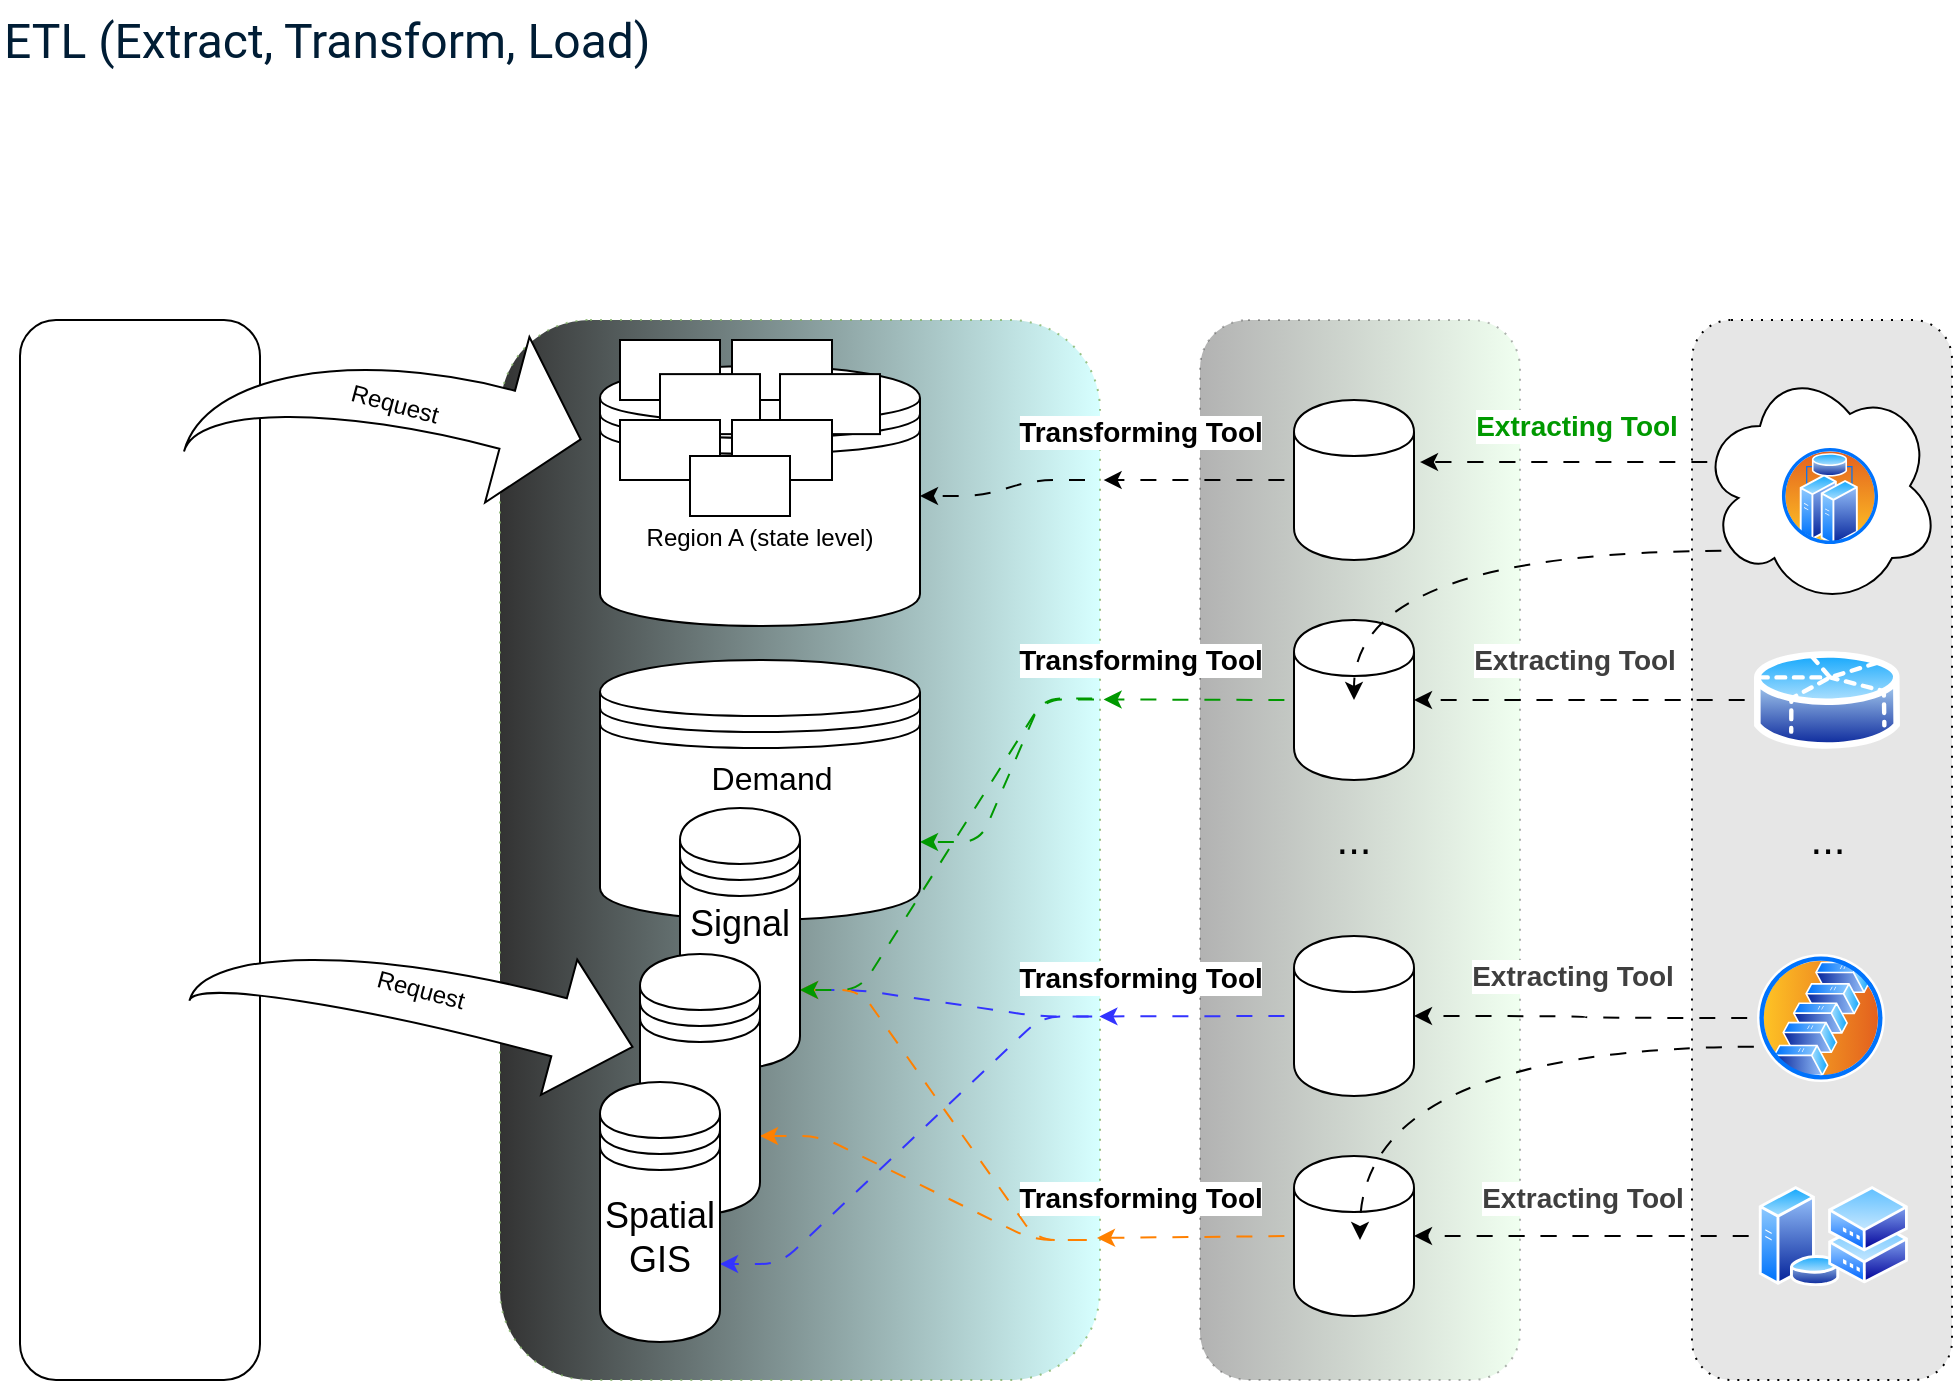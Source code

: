 <mxfile>
    <diagram id="jcmjR9he6WQk3XWefwnu" name="Page-1">
        <mxGraphModel dx="1107" dy="1299" grid="1" gridSize="10" guides="1" tooltips="1" connect="1" arrows="1" fold="1" page="0" pageScale="1" pageWidth="827" pageHeight="1169" background="none" math="0" shadow="0">
            <root>
                <mxCell id="0"/>
                <mxCell id="1" parent="0"/>
                <mxCell id="3" value="" style="rounded=1;whiteSpace=wrap;html=1;dashed=1;dashPattern=1 4;fillColor=#CCFFFF;strokeColor=#82b366;gradientColor=default;gradientDirection=west;opacity=80;" parent="1" vertex="1">
                    <mxGeometry x="370" y="150" width="300" height="530" as="geometry"/>
                </mxCell>
                <mxCell id="65" style="edgeStyle=entityRelationEdgeStyle;html=1;exitX=0.989;exitY=0.868;exitDx=0;exitDy=0;entryX=1;entryY=0.7;entryDx=0;entryDy=0;exitPerimeter=0;strokeColor=#FF8000;flowAnimation=1;" parent="1" source="3" target="37" edge="1">
                    <mxGeometry relative="1" as="geometry"/>
                </mxCell>
                <mxCell id="64" style="edgeStyle=entityRelationEdgeStyle;html=1;exitX=0.997;exitY=0.657;exitDx=0;exitDy=0;entryX=1;entryY=0.7;entryDx=0;entryDy=0;exitPerimeter=0;strokeColor=#3333FF;flowAnimation=1;" parent="1" source="3" target="36" edge="1">
                    <mxGeometry relative="1" as="geometry"/>
                </mxCell>
                <mxCell id="63" style="edgeStyle=entityRelationEdgeStyle;html=1;exitX=0.994;exitY=0.868;exitDx=0;exitDy=0;entryX=1;entryY=0.7;entryDx=0;entryDy=0;exitPerimeter=0;strokeColor=#FF8000;flowAnimation=1;" parent="1" source="3" target="36" edge="1">
                    <mxGeometry relative="1" as="geometry"/>
                </mxCell>
                <mxCell id="62" style="edgeStyle=entityRelationEdgeStyle;html=1;exitX=1.003;exitY=0.657;exitDx=0;exitDy=0;entryX=1;entryY=0.7;entryDx=0;entryDy=0;exitPerimeter=0;strokeColor=#3333FF;flowAnimation=1;" parent="1" source="3" target="38" edge="1">
                    <mxGeometry relative="1" as="geometry"/>
                </mxCell>
                <mxCell id="60" style="edgeStyle=entityRelationEdgeStyle;html=1;exitX=1.006;exitY=0.358;exitDx=0;exitDy=0;entryX=1;entryY=0.7;entryDx=0;entryDy=0;exitPerimeter=0;strokeColor=#009900;flowAnimation=1;" parent="1" source="3" target="36" edge="1">
                    <mxGeometry relative="1" as="geometry"/>
                </mxCell>
                <mxCell id="57" style="edgeStyle=entityRelationEdgeStyle;html=1;exitX=1.003;exitY=0.357;exitDx=0;exitDy=0;entryX=1;entryY=0.7;entryDx=0;entryDy=0;exitPerimeter=0;strokeColor=#009900;flowAnimation=1;" parent="1" source="3" target="35" edge="1">
                    <mxGeometry relative="1" as="geometry"/>
                </mxCell>
                <mxCell id="27" value="" style="rounded=1;whiteSpace=wrap;html=1;dashed=1;dashPattern=1 4;fillColor=#E6E6E6;" parent="1" vertex="1">
                    <mxGeometry x="966" y="150" width="130" height="530" as="geometry"/>
                </mxCell>
                <mxCell id="2" value="" style="rounded=1;whiteSpace=wrap;html=1;" parent="1" vertex="1">
                    <mxGeometry x="130" y="150" width="120" height="530" as="geometry"/>
                </mxCell>
                <mxCell id="55" style="edgeStyle=entityRelationEdgeStyle;html=1;exitX=0.991;exitY=0.151;exitDx=0;exitDy=0;entryX=1;entryY=0.5;entryDx=0;entryDy=0;exitPerimeter=0;flowAnimation=1;" parent="1" source="3" target="33" edge="1">
                    <mxGeometry relative="1" as="geometry"/>
                </mxCell>
                <mxCell id="4" value="" style="rounded=1;whiteSpace=wrap;html=1;dashed=1;dashPattern=1 4;gradientColor=default;fillColor=#CCFFCC;gradientDirection=west;opacity=30;" parent="1" vertex="1">
                    <mxGeometry x="720" y="150" width="160" height="530" as="geometry"/>
                </mxCell>
                <mxCell id="5" value="" style="shape=cylinder;whiteSpace=wrap;html=1;boundedLbl=1;backgroundOutline=1;" parent="1" vertex="1">
                    <mxGeometry x="767" y="190" width="60" height="80" as="geometry"/>
                </mxCell>
                <mxCell id="6" value="" style="shape=cylinder;whiteSpace=wrap;html=1;boundedLbl=1;backgroundOutline=1;" parent="1" vertex="1">
                    <mxGeometry x="767" y="300" width="60" height="80" as="geometry"/>
                </mxCell>
                <mxCell id="7" value="" style="shape=cylinder;whiteSpace=wrap;html=1;boundedLbl=1;backgroundOutline=1;" parent="1" vertex="1">
                    <mxGeometry x="767" y="458" width="60" height="80" as="geometry"/>
                </mxCell>
                <mxCell id="8" value="" style="shape=cylinder;whiteSpace=wrap;html=1;boundedLbl=1;backgroundOutline=1;" parent="1" vertex="1">
                    <mxGeometry x="767" y="568" width="60" height="80" as="geometry"/>
                </mxCell>
                <mxCell id="9" value="&lt;font style=&quot;font-size: 21px;&quot;&gt;...&lt;/font&gt;" style="text;html=1;align=center;verticalAlign=middle;whiteSpace=wrap;rounded=0;" parent="1" vertex="1">
                    <mxGeometry x="767" y="394" width="60" height="30" as="geometry"/>
                </mxCell>
                <mxCell id="10" value="" style="shape=cloud;whiteSpace=wrap;html=1;" parent="1" vertex="1">
                    <mxGeometry x="970" y="173" width="120" height="120" as="geometry"/>
                </mxCell>
                <mxCell id="11" value="" style="image;aspect=fixed;perimeter=ellipsePerimeter;html=1;align=center;shadow=0;dashed=0;spacingTop=3;image=img/lib/active_directory/cluster_server.svg;" parent="1" vertex="1">
                    <mxGeometry x="1010" y="213" width="50" height="50" as="geometry"/>
                </mxCell>
                <mxCell id="16" style="edgeStyle=orthogonalEdgeStyle;curved=1;html=1;exitX=0;exitY=0.5;exitDx=0;exitDy=0;entryX=1;entryY=0.5;entryDx=0;entryDy=0;flowAnimation=1;" parent="1" source="12" target="6" edge="1">
                    <mxGeometry relative="1" as="geometry"/>
                </mxCell>
                <mxCell id="24" value="&lt;b style=&quot;color: rgb(63, 63, 63); font-size: 14px;&quot;&gt;Extracting Tool&lt;/b&gt;" style="edgeLabel;html=1;align=center;verticalAlign=middle;resizable=0;points=[];" parent="16" vertex="1" connectable="0">
                    <mxGeometry x="-0.032" y="4" relative="1" as="geometry">
                        <mxPoint x="-8" y="-24" as="offset"/>
                    </mxGeometry>
                </mxCell>
                <mxCell id="12" value="" style="aspect=fixed;html=1;align=center;shadow=0;dashed=0;spacingTop=3;image=img/lib/active_directory/database_partition_5.svg;shape=image;labelBackgroundColor=default;verticalAlign=top;verticalLabelPosition=bottom;perimeter=ellipsePerimeter;" parent="1" vertex="1">
                    <mxGeometry x="997" y="313" width="72.97" height="54" as="geometry"/>
                </mxCell>
                <mxCell id="19" style="edgeStyle=orthogonalEdgeStyle;curved=1;html=1;exitX=0;exitY=0.5;exitDx=0;exitDy=0;entryX=1;entryY=0.5;entryDx=0;entryDy=0;flowAnimation=1;" parent="1" source="14" target="8" edge="1">
                    <mxGeometry relative="1" as="geometry"/>
                </mxCell>
                <mxCell id="26" value="&lt;b style=&quot;color: rgb(63, 63, 63); font-size: 14px;&quot;&gt;Extracting Tool&lt;/b&gt;" style="edgeLabel;html=1;align=center;verticalAlign=middle;resizable=0;points=[];" parent="19" vertex="1" connectable="0">
                    <mxGeometry x="-0.337" y="11" relative="1" as="geometry">
                        <mxPoint x="-31" y="-30" as="offset"/>
                    </mxGeometry>
                </mxCell>
                <mxCell id="15" style="edgeStyle=orthogonalEdgeStyle;curved=1;html=1;exitX=0.07;exitY=0.4;exitDx=0;exitDy=0;exitPerimeter=0;entryX=1.05;entryY=0.388;entryDx=0;entryDy=0;entryPerimeter=0;flowAnimation=1;" parent="1" source="10" target="5" edge="1">
                    <mxGeometry relative="1" as="geometry"/>
                </mxCell>
                <mxCell id="23" value="&lt;font style=&quot;font-size: 14px; color: rgb(0, 153, 0);&quot;&gt;&lt;b&gt;Extracting Tool&lt;/b&gt;&lt;/font&gt;" style="edgeLabel;html=1;align=center;verticalAlign=middle;resizable=0;points=[];" parent="15" vertex="1" connectable="0">
                    <mxGeometry x="-0.392" y="8" relative="1" as="geometry">
                        <mxPoint x="-26" y="-26" as="offset"/>
                    </mxGeometry>
                </mxCell>
                <mxCell id="20" style="edgeStyle=orthogonalEdgeStyle;curved=1;html=1;exitX=0.5;exitY=1;exitDx=0;exitDy=0;entryX=1;entryY=0.5;entryDx=0;entryDy=0;flowAnimation=1;" parent="1" source="17" target="7" edge="1">
                    <mxGeometry relative="1" as="geometry"/>
                </mxCell>
                <mxCell id="25" value="&lt;b style=&quot;color: rgb(63, 63, 63); font-size: 14px;&quot;&gt;Extracting Tool&lt;/b&gt;" style="edgeLabel;html=1;align=center;verticalAlign=middle;resizable=0;points=[];" parent="20" vertex="1" connectable="0">
                    <mxGeometry x="-0.102" y="12" relative="1" as="geometry">
                        <mxPoint x="-15" y="-33" as="offset"/>
                    </mxGeometry>
                </mxCell>
                <mxCell id="17" value="" style="image;aspect=fixed;perimeter=ellipsePerimeter;html=1;align=center;shadow=0;dashed=0;spacingTop=3;image=img/lib/active_directory/server_farm.svg;direction=south;" parent="1" vertex="1">
                    <mxGeometry x="998.48" y="467" width="64" height="64" as="geometry"/>
                </mxCell>
                <mxCell id="22" value="&lt;span style=&quot;color: rgb(0, 29, 53); font-family: &amp;quot;Google Sans&amp;quot;, Roboto, Arial, sans-serif; font-style: normal; font-variant-ligatures: normal; font-variant-caps: normal; font-weight: 400; letter-spacing: normal; orphans: 2; text-align: start; text-indent: 0px; text-transform: none; widows: 2; word-spacing: 0px; -webkit-text-stroke-width: 0px; white-space: normal; background-color: rgb(255, 255, 255); text-decoration-thickness: initial; text-decoration-style: initial; text-decoration-color: initial; float: none; display: inline !important;&quot;&gt;&lt;font style=&quot;font-size: 24px;&quot;&gt;ETL (Extract, Transform, Load)&amp;nbsp;&lt;/font&gt;&lt;/span&gt;" style="text;whiteSpace=wrap;html=1;" parent="1" vertex="1">
                    <mxGeometry x="120" y="-10" width="340" height="50" as="geometry"/>
                </mxCell>
                <mxCell id="28" value="" style="group" parent="1" vertex="1" connectable="0">
                    <mxGeometry x="999" y="583" width="75" height="50" as="geometry"/>
                </mxCell>
                <mxCell id="14" value="" style="image;aspect=fixed;perimeter=ellipsePerimeter;html=1;align=center;shadow=0;dashed=0;spacingTop=3;image=img/lib/active_directory/database_server.svg;" parent="28" vertex="1">
                    <mxGeometry width="41" height="50" as="geometry"/>
                </mxCell>
                <mxCell id="18" value="" style="image;aspect=fixed;perimeter=ellipsePerimeter;html=1;align=center;shadow=0;dashed=0;spacingTop=3;image=img/lib/active_directory/shadowed_router.svg;" parent="28" vertex="1">
                    <mxGeometry x="35" width="40" height="48.78" as="geometry"/>
                </mxCell>
                <mxCell id="29" value="&lt;font style=&quot;font-size: 21px;&quot;&gt;...&lt;/font&gt;" style="text;html=1;align=center;verticalAlign=middle;whiteSpace=wrap;rounded=0;" parent="1" vertex="1">
                    <mxGeometry x="1004" y="394" width="60" height="30" as="geometry"/>
                </mxCell>
                <mxCell id="31" style="edgeStyle=orthogonalEdgeStyle;curved=1;html=1;exitX=0.13;exitY=0.77;exitDx=0;exitDy=0;exitPerimeter=0;entryX=0.5;entryY=0.5;entryDx=0;entryDy=0;entryPerimeter=0;flowAnimation=1;" parent="1" source="10" target="6" edge="1">
                    <mxGeometry relative="1" as="geometry"/>
                </mxCell>
                <mxCell id="32" style="edgeStyle=orthogonalEdgeStyle;curved=1;html=1;exitX=0.75;exitY=1;exitDx=0;exitDy=0;entryX=0.55;entryY=0.525;entryDx=0;entryDy=0;entryPerimeter=0;flowAnimation=1;" parent="1" source="17" target="8" edge="1">
                    <mxGeometry relative="1" as="geometry"/>
                </mxCell>
                <mxCell id="33" value="Region A (state level)" style="shape=datastore;whiteSpace=wrap;html=1;" parent="1" vertex="1">
                    <mxGeometry x="420" y="173" width="160" height="130" as="geometry"/>
                </mxCell>
                <mxCell id="35" value="" style="shape=datastore;whiteSpace=wrap;html=1;" parent="1" vertex="1">
                    <mxGeometry x="420" y="320" width="160" height="130" as="geometry"/>
                </mxCell>
                <mxCell id="36" value="" style="shape=datastore;whiteSpace=wrap;html=1;" parent="1" vertex="1">
                    <mxGeometry x="460" y="394" width="60" height="130" as="geometry"/>
                </mxCell>
                <mxCell id="37" value="" style="shape=datastore;whiteSpace=wrap;html=1;" parent="1" vertex="1">
                    <mxGeometry x="440" y="467" width="60" height="130" as="geometry"/>
                </mxCell>
                <mxCell id="38" value="" style="shape=datastore;whiteSpace=wrap;html=1;" parent="1" vertex="1">
                    <mxGeometry x="420" y="531" width="60" height="130" as="geometry"/>
                </mxCell>
                <mxCell id="51" style="edgeStyle=none;html=1;exitX=0;exitY=0.5;exitDx=0;exitDy=0;entryX=1.006;entryY=0.151;entryDx=0;entryDy=0;entryPerimeter=0;flowAnimation=1;" parent="1" source="5" target="3" edge="1">
                    <mxGeometry relative="1" as="geometry"/>
                </mxCell>
                <mxCell id="66" value="&lt;b style=&quot;font-size: 14px;&quot;&gt;Transforming Tool&lt;/b&gt;" style="edgeLabel;html=1;align=center;verticalAlign=middle;resizable=0;points=[];" parent="51" vertex="1" connectable="0">
                    <mxGeometry x="0.307" y="2" relative="1" as="geometry">
                        <mxPoint x="-15" y="-26" as="offset"/>
                    </mxGeometry>
                </mxCell>
                <mxCell id="52" style="edgeStyle=none;html=1;exitX=0;exitY=0.5;exitDx=0;exitDy=0;entryX=1.006;entryY=0.358;entryDx=0;entryDy=0;entryPerimeter=0;strokeColor=#009900;flowAnimation=1;" parent="1" source="6" target="3" edge="1">
                    <mxGeometry relative="1" as="geometry"/>
                </mxCell>
                <mxCell id="67" value="&lt;b style=&quot;font-size: 14px;&quot;&gt;Transforming Tool&lt;/b&gt;" style="edgeLabel;html=1;align=center;verticalAlign=middle;resizable=0;points=[];" parent="52" vertex="1" connectable="0">
                    <mxGeometry x="-0.157" relative="1" as="geometry">
                        <mxPoint x="-37" y="-20" as="offset"/>
                    </mxGeometry>
                </mxCell>
                <mxCell id="53" style="edgeStyle=none;html=1;exitX=0;exitY=0.5;exitDx=0;exitDy=0;entryX=0.999;entryY=0.657;entryDx=0;entryDy=0;entryPerimeter=0;strokeColor=#3333FF;flowAnimation=1;" parent="1" source="7" target="3" edge="1">
                    <mxGeometry relative="1" as="geometry"/>
                </mxCell>
                <mxCell id="68" value="&lt;b style=&quot;font-size: 14px;&quot;&gt;Transforming Tool&lt;/b&gt;" style="edgeLabel;html=1;align=center;verticalAlign=middle;resizable=0;points=[];" parent="53" vertex="1" connectable="0">
                    <mxGeometry x="-0.199" relative="1" as="geometry">
                        <mxPoint x="-38" y="-19" as="offset"/>
                    </mxGeometry>
                </mxCell>
                <mxCell id="54" style="edgeStyle=none;html=1;exitX=0;exitY=0.5;exitDx=0;exitDy=0;entryX=0.995;entryY=0.866;entryDx=0;entryDy=0;entryPerimeter=0;strokeColor=#FF8000;flowAnimation=1;" parent="1" source="8" target="3" edge="1">
                    <mxGeometry relative="1" as="geometry"/>
                </mxCell>
                <mxCell id="69" value="&lt;b style=&quot;font-size: 14px;&quot;&gt;Transforming Tool&lt;/b&gt;" style="edgeLabel;html=1;align=center;verticalAlign=middle;resizable=0;points=[];" parent="54" vertex="1" connectable="0">
                    <mxGeometry x="0.033" y="2" relative="1" as="geometry">
                        <mxPoint x="-26" y="-22" as="offset"/>
                    </mxGeometry>
                </mxCell>
                <mxCell id="72" value="&lt;font style=&quot;font-size: 18px;&quot;&gt;Signal&lt;/font&gt;" style="text;html=1;align=center;verticalAlign=middle;whiteSpace=wrap;rounded=0;" parent="1" vertex="1">
                    <mxGeometry x="460" y="437" width="60" height="30" as="geometry"/>
                </mxCell>
                <mxCell id="74" value="&lt;font style=&quot;font-size: 16px;&quot;&gt;Demand&lt;/font&gt;" style="text;html=1;align=center;verticalAlign=middle;whiteSpace=wrap;rounded=0;" parent="1" vertex="1">
                    <mxGeometry x="476" y="364" width="60" height="30" as="geometry"/>
                </mxCell>
                <mxCell id="75" value="&lt;font style=&quot;font-size: 18px;&quot;&gt;Spatial&lt;/font&gt;&lt;div&gt;&lt;font style=&quot;font-size: 18px;&quot;&gt;GIS&lt;/font&gt;&lt;/div&gt;" style="text;html=1;align=center;verticalAlign=middle;whiteSpace=wrap;rounded=0;" parent="1" vertex="1">
                    <mxGeometry x="420" y="594" width="60" height="30" as="geometry"/>
                </mxCell>
                <mxCell id="77" value="Request" style="html=1;shadow=0;dashed=0;align=center;verticalAlign=middle;shape=mxgraph.arrows2.jumpInArrow;dy=15;dx=38;arrowHead=85.64;rotation=15;" parent="1" vertex="1">
                    <mxGeometry x="221.7" y="142.06" width="190" height="100" as="geometry"/>
                </mxCell>
                <mxCell id="78" value="Request" style="html=1;shadow=0;dashed=0;align=center;verticalAlign=middle;shape=mxgraph.arrows2.jumpInArrow;dy=15;dx=38;arrowHead=85.64;rotation=15;" parent="1" vertex="1">
                    <mxGeometry x="220" y="450" width="220" height="70" as="geometry"/>
                </mxCell>
                <mxCell id="81" value="" style="rounded=0;whiteSpace=wrap;html=1;" vertex="1" parent="1">
                    <mxGeometry x="430" y="160" width="50" height="30" as="geometry"/>
                </mxCell>
                <mxCell id="82" value="" style="rounded=0;whiteSpace=wrap;html=1;" vertex="1" parent="1">
                    <mxGeometry x="486" y="160" width="50" height="30" as="geometry"/>
                </mxCell>
                <mxCell id="83" value="" style="rounded=0;whiteSpace=wrap;html=1;" vertex="1" parent="1">
                    <mxGeometry x="450" y="177.06" width="50" height="30" as="geometry"/>
                </mxCell>
                <mxCell id="84" value="" style="rounded=0;whiteSpace=wrap;html=1;" vertex="1" parent="1">
                    <mxGeometry x="510" y="177.06" width="50" height="30" as="geometry"/>
                </mxCell>
                <mxCell id="85" value="" style="rounded=0;whiteSpace=wrap;html=1;" vertex="1" parent="1">
                    <mxGeometry x="430" y="200" width="50" height="30" as="geometry"/>
                </mxCell>
                <mxCell id="86" value="" style="rounded=0;whiteSpace=wrap;html=1;" vertex="1" parent="1">
                    <mxGeometry x="486" y="200" width="50" height="30" as="geometry"/>
                </mxCell>
                <mxCell id="87" value="" style="rounded=0;whiteSpace=wrap;html=1;" vertex="1" parent="1">
                    <mxGeometry x="465" y="218" width="50" height="30" as="geometry"/>
                </mxCell>
            </root>
        </mxGraphModel>
    </diagram>
</mxfile>